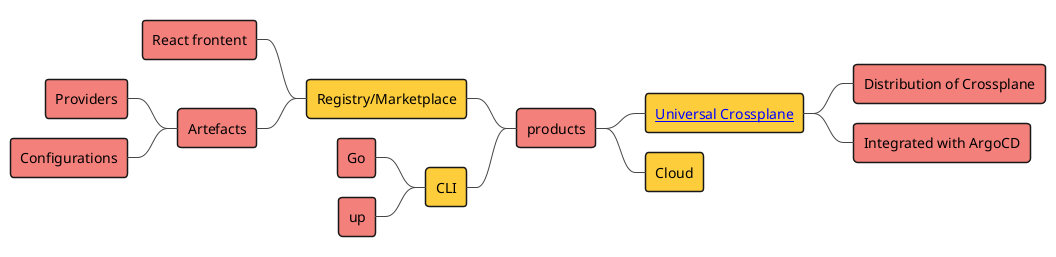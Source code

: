 @startmindmap
!theme vibrant
<style>
mindmapDiagram {
    node {
        BackgroundColor #f3807b
    }
    :depth(1) {
      BackGroundColor #fdcd3c
    }
}
</style>
* products
++ [[https://github.com/upbound/universal-crossplane Universal Crossplane]]
+++ Distribution of Crossplane
+++ Integrated with ArgoCD
++ Cloud
-- Registry/Marketplace
--- React frontent
--- Artefacts
---- Providers
---- Configurations
-- CLI
--- Go
--- up
@endmindmap
